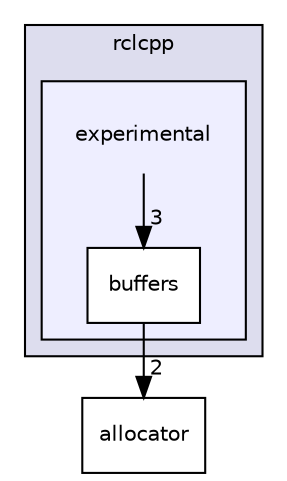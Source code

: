 digraph "include/rclcpp/experimental" {
  compound=true
  node [ fontsize="10", fontname="Helvetica"];
  edge [ labelfontsize="10", labelfontname="Helvetica"];
  subgraph clusterdir_01cab12f5a6af7cf2b1939f91562c565 {
    graph [ bgcolor="#ddddee", pencolor="black", label="rclcpp" fontname="Helvetica", fontsize="10", URL="dir_01cab12f5a6af7cf2b1939f91562c565.html"]
  subgraph clusterdir_fc41ba6da3deec988a444ab03750e972 {
    graph [ bgcolor="#eeeeff", pencolor="black", label="" URL="dir_fc41ba6da3deec988a444ab03750e972.html"];
    dir_fc41ba6da3deec988a444ab03750e972 [shape=plaintext label="experimental"];
    dir_f51463d144e320e022bb29c443c08191 [shape=box label="buffers" color="black" fillcolor="white" style="filled" URL="dir_f51463d144e320e022bb29c443c08191.html"];
  }
  }
  dir_d1b78a3017cb27e7e0198d55b8a06bb4 [shape=box label="allocator" URL="dir_d1b78a3017cb27e7e0198d55b8a06bb4.html"];
  dir_f51463d144e320e022bb29c443c08191->dir_d1b78a3017cb27e7e0198d55b8a06bb4 [headlabel="2", labeldistance=1.5 headhref="dir_000007_000002.html"];
  dir_fc41ba6da3deec988a444ab03750e972->dir_f51463d144e320e022bb29c443c08191 [headlabel="3", labeldistance=1.5 headhref="dir_000006_000007.html"];
}

